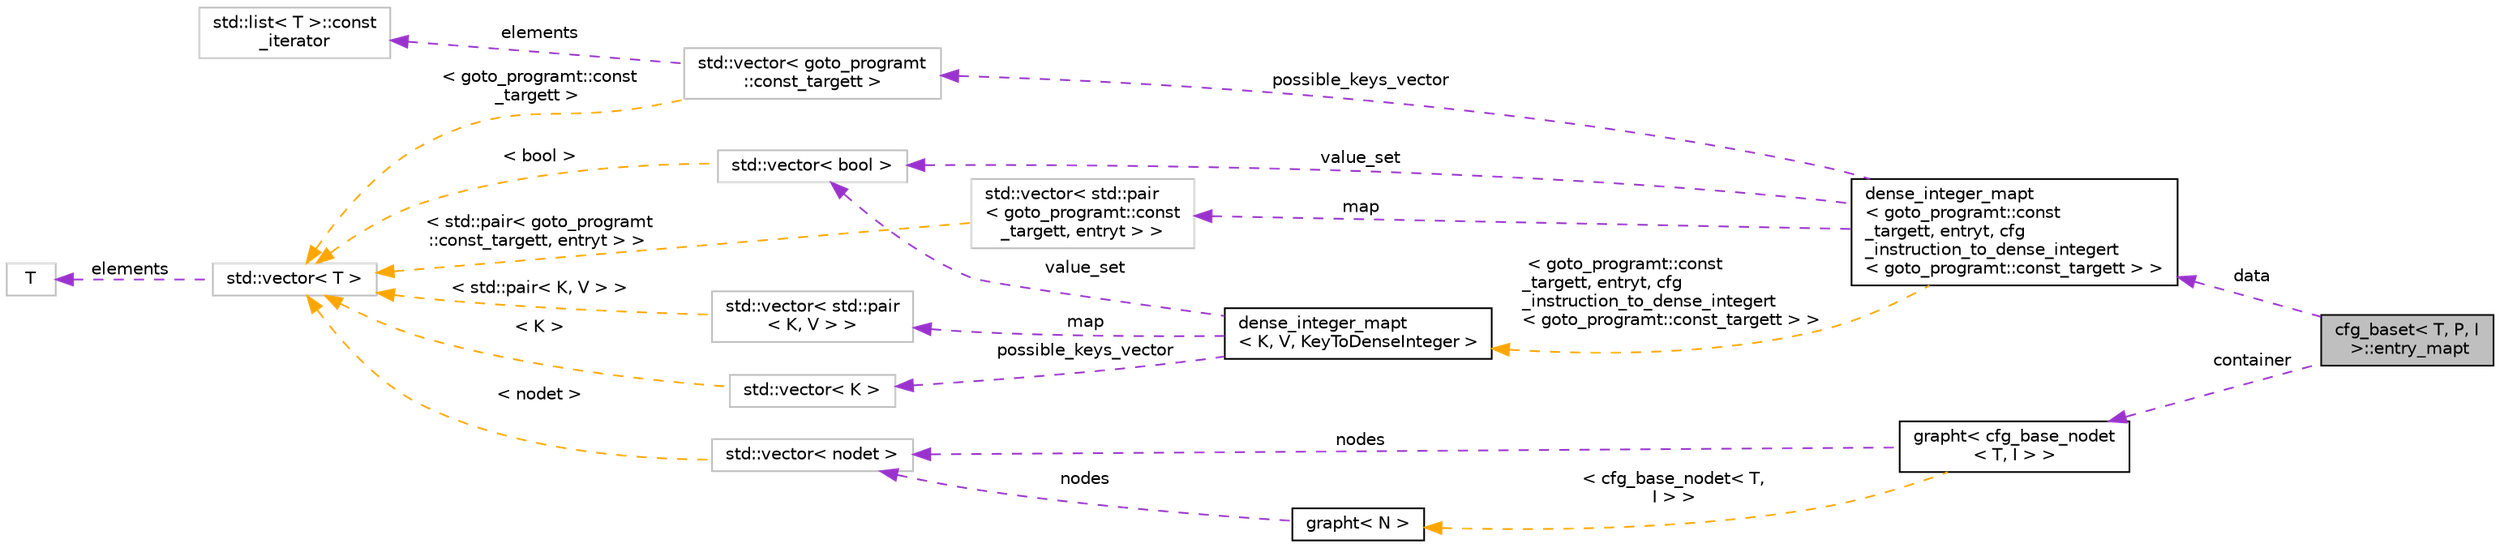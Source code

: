 digraph "cfg_baset&lt; T, P, I &gt;::entry_mapt"
{
 // LATEX_PDF_SIZE
  bgcolor="transparent";
  edge [fontname="Helvetica",fontsize="10",labelfontname="Helvetica",labelfontsize="10"];
  node [fontname="Helvetica",fontsize="10",shape=record];
  rankdir="LR";
  Node1 [label="cfg_baset\< T, P, I\l \>::entry_mapt",height=0.2,width=0.4,color="black", fillcolor="grey75", style="filled", fontcolor="black",tooltip=" "];
  Node2 -> Node1 [dir="back",color="darkorchid3",fontsize="10",style="dashed",label=" data" ,fontname="Helvetica"];
  Node2 [label="dense_integer_mapt\l\< goto_programt::const\l_targett, entryt, cfg\l_instruction_to_dense_integert\l\< goto_programt::const_targett \> \>",height=0.2,width=0.4,color="black",URL="$classdense__integer__mapt.html",tooltip=" "];
  Node3 -> Node2 [dir="back",color="darkorchid3",fontsize="10",style="dashed",label=" possible_keys_vector" ,fontname="Helvetica"];
  Node3 [label="std::vector\< goto_programt\l::const_targett \>",height=0.2,width=0.4,color="grey75",tooltip=" "];
  Node4 -> Node3 [dir="back",color="darkorchid3",fontsize="10",style="dashed",label=" elements" ,fontname="Helvetica"];
  Node4 [label="std::list\< T \>::const\l_iterator",height=0.2,width=0.4,color="grey75",tooltip="STL iterator class."];
  Node5 -> Node3 [dir="back",color="orange",fontsize="10",style="dashed",label=" \< goto_programt::const\l_targett \>" ,fontname="Helvetica"];
  Node5 [label="std::vector\< T \>",height=0.2,width=0.4,color="grey75",tooltip="STL class."];
  Node6 -> Node5 [dir="back",color="darkorchid3",fontsize="10",style="dashed",label=" elements" ,fontname="Helvetica"];
  Node6 [label="T",height=0.2,width=0.4,color="grey75",tooltip=" "];
  Node7 -> Node2 [dir="back",color="darkorchid3",fontsize="10",style="dashed",label=" value_set" ,fontname="Helvetica"];
  Node7 [label="std::vector\< bool \>",height=0.2,width=0.4,color="grey75",tooltip=" "];
  Node5 -> Node7 [dir="back",color="orange",fontsize="10",style="dashed",label=" \< bool \>" ,fontname="Helvetica"];
  Node8 -> Node2 [dir="back",color="darkorchid3",fontsize="10",style="dashed",label=" map" ,fontname="Helvetica"];
  Node8 [label="std::vector\< std::pair\l\< goto_programt::const\l_targett, entryt \> \>",height=0.2,width=0.4,color="grey75",tooltip=" "];
  Node5 -> Node8 [dir="back",color="orange",fontsize="10",style="dashed",label=" \< std::pair\< goto_programt\l::const_targett, entryt \> \>" ,fontname="Helvetica"];
  Node9 -> Node2 [dir="back",color="orange",fontsize="10",style="dashed",label=" \< goto_programt::const\l_targett, entryt, cfg\l_instruction_to_dense_integert\l\< goto_programt::const_targett \> \>" ,fontname="Helvetica"];
  Node9 [label="dense_integer_mapt\l\< K, V, KeyToDenseInteger \>",height=0.2,width=0.4,color="black",URL="$classdense__integer__mapt.html",tooltip="A map type that is backed by a vector, which relies on the ability to (a) see the keys that might be ..."];
  Node10 -> Node9 [dir="back",color="darkorchid3",fontsize="10",style="dashed",label=" map" ,fontname="Helvetica"];
  Node10 [label="std::vector\< std::pair\l\< K, V \> \>",height=0.2,width=0.4,color="grey75",tooltip=" "];
  Node5 -> Node10 [dir="back",color="orange",fontsize="10",style="dashed",label=" \< std::pair\< K, V \> \>" ,fontname="Helvetica"];
  Node11 -> Node9 [dir="back",color="darkorchid3",fontsize="10",style="dashed",label=" possible_keys_vector" ,fontname="Helvetica"];
  Node11 [label="std::vector\< K \>",height=0.2,width=0.4,color="grey75",tooltip=" "];
  Node5 -> Node11 [dir="back",color="orange",fontsize="10",style="dashed",label=" \< K \>" ,fontname="Helvetica"];
  Node7 -> Node9 [dir="back",color="darkorchid3",fontsize="10",style="dashed",label=" value_set" ,fontname="Helvetica"];
  Node12 -> Node1 [dir="back",color="darkorchid3",fontsize="10",style="dashed",label=" container" ,fontname="Helvetica"];
  Node12 [label="grapht\< cfg_base_nodet\l\< T, I \> \>",height=0.2,width=0.4,color="black",URL="$classgrapht.html",tooltip=" "];
  Node13 -> Node12 [dir="back",color="darkorchid3",fontsize="10",style="dashed",label=" nodes" ,fontname="Helvetica"];
  Node13 [label="std::vector\< nodet \>",height=0.2,width=0.4,color="grey75",tooltip=" "];
  Node5 -> Node13 [dir="back",color="orange",fontsize="10",style="dashed",label=" \< nodet \>" ,fontname="Helvetica"];
  Node14 -> Node12 [dir="back",color="orange",fontsize="10",style="dashed",label=" \< cfg_base_nodet\< T,\l I \> \>" ,fontname="Helvetica"];
  Node14 [label="grapht\< N \>",height=0.2,width=0.4,color="black",URL="$classgrapht.html",tooltip="A generic directed graph with a parametric node type."];
  Node13 -> Node14 [dir="back",color="darkorchid3",fontsize="10",style="dashed",label=" nodes" ,fontname="Helvetica"];
}
